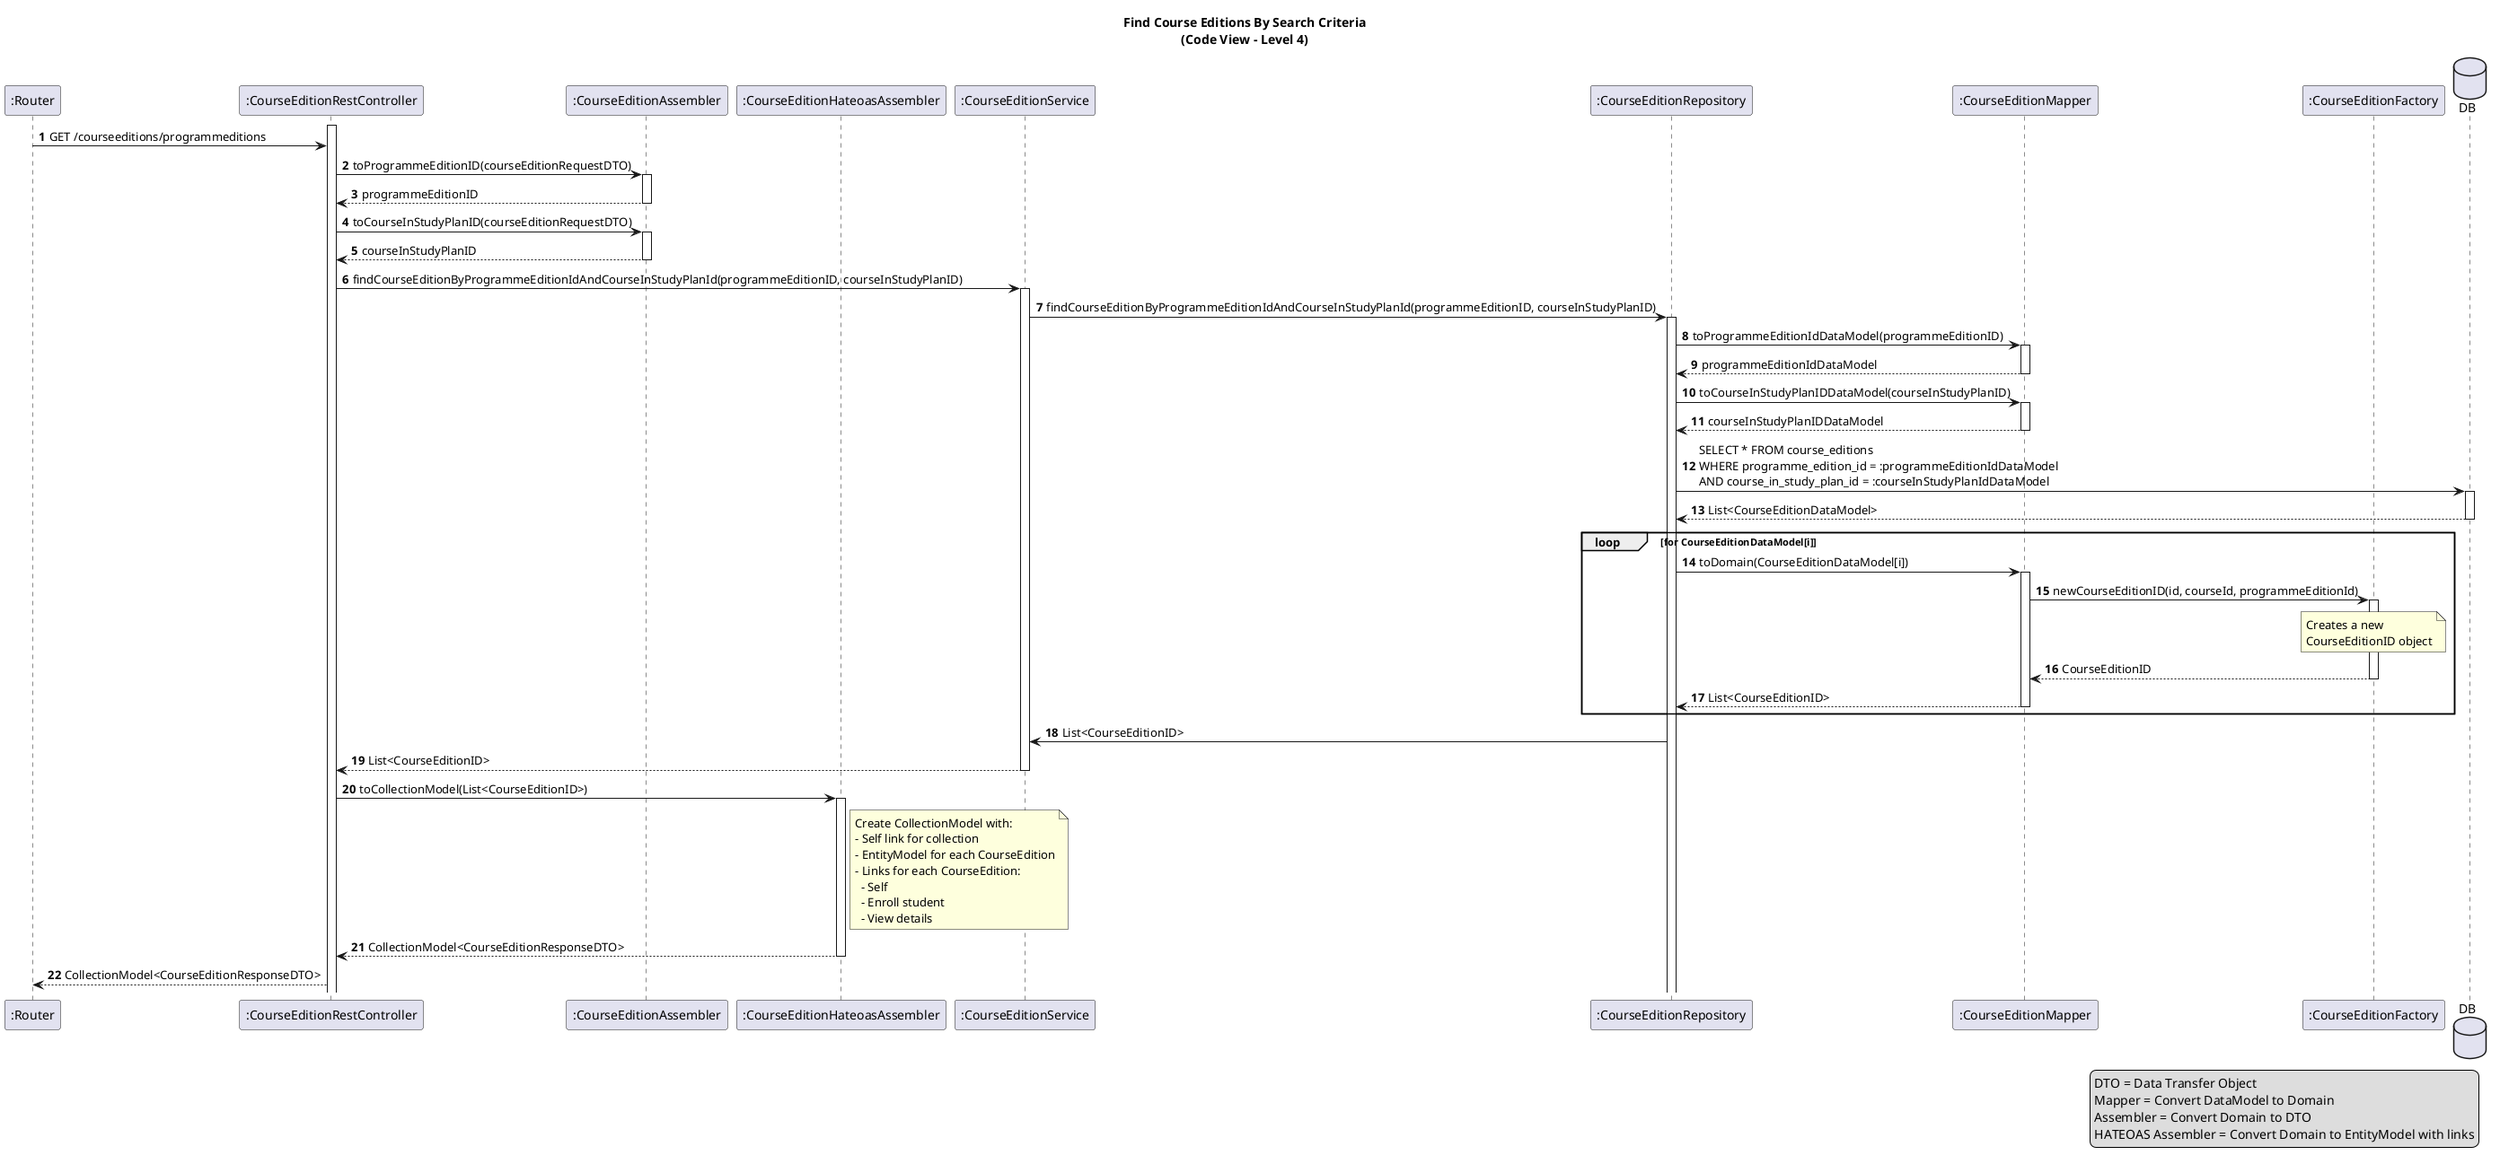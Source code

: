 @startuml
title: Find Course Editions By Search Criteria\n(Code View - Level 4)

autonumber

participant ":Router" as router
participant ":CourseEditionRestController" as ceCtrl
activate ceCtrl
participant ":CourseEditionAssembler" as ceAssembler
participant ":CourseEditionHateoasAssembler" as ceHateoasAssembler
participant ":CourseEditionService" as ceService
participant ":CourseEditionRepository" as ceRepo
participant ":CourseEditionMapper" as ceMapper
participant ":CourseEditionFactory" as ceFactory
database DB

router -> ceCtrl: GET /courseeditions/programmeditions
ceCtrl -> ceAssembler ++: toProgrammeEditionID(courseEditionRequestDTO)
ceAssembler --> ceCtrl --: programmeEditionID
ceCtrl -> ceAssembler ++: toCourseInStudyPlanID(courseEditionRequestDTO)
ceAssembler --> ceCtrl --: courseInStudyPlanID

ceCtrl -> ceService ++: findCourseEditionByProgrammeEditionIdAndCourseInStudyPlanId(programmeEditionID, courseInStudyPlanID)
ceService -> ceRepo ++: findCourseEditionByProgrammeEditionIdAndCourseInStudyPlanId(programmeEditionID, courseInStudyPlanID)

ceRepo -> ceMapper ++: toProgrammeEditionIdDataModel(programmeEditionID)
ceMapper --> ceRepo --: programmeEditionIdDataModel
ceRepo -> ceMapper ++: toCourseInStudyPlanIDDataModel(courseInStudyPlanID)
ceMapper --> ceRepo --: courseInStudyPlanIDDataModel

ceRepo -> DB ++: SELECT * FROM course_editions \nWHERE programme_edition_id = :programmeEditionIdDataModel \nAND course_in_study_plan_id = :courseInStudyPlanIdDataModel
DB --> ceRepo --: List<CourseEditionDataModel>

loop for CourseEditionDataModel[i]
ceRepo -> ceMapper ++: toDomain(CourseEditionDataModel[i])
ceMapper -> ceFactory ++: newCourseEditionID(id, courseId, programmeEditionId)
note over of ceFactory
    Creates a new
    CourseEditionID object
end note
ceFactory --> ceMapper --: CourseEditionID
ceMapper --> ceRepo --: List<CourseEditionID>
end

ceRepo -> ceService: List<CourseEditionID>
ceService --> ceCtrl --: List<CourseEditionID>
ceCtrl -> ceHateoasAssembler ++: toCollectionModel(List<CourseEditionID>)
note right of ceHateoasAssembler
  Create CollectionModel with:
  - Self link for collection
  - EntityModel for each CourseEdition
  - Links for each CourseEdition:
    - Self
    - Enroll student
    - View details
end note
ceHateoasAssembler --> ceCtrl --: CollectionModel<CourseEditionResponseDTO>
ceCtrl --> router: CollectionModel<CourseEditionResponseDTO>

legend right
  DTO = Data Transfer Object
  Mapper = Convert DataModel to Domain
  Assembler = Convert Domain to DTO
  HATEOAS Assembler = Convert Domain to EntityModel with links
end legend

@enduml 
